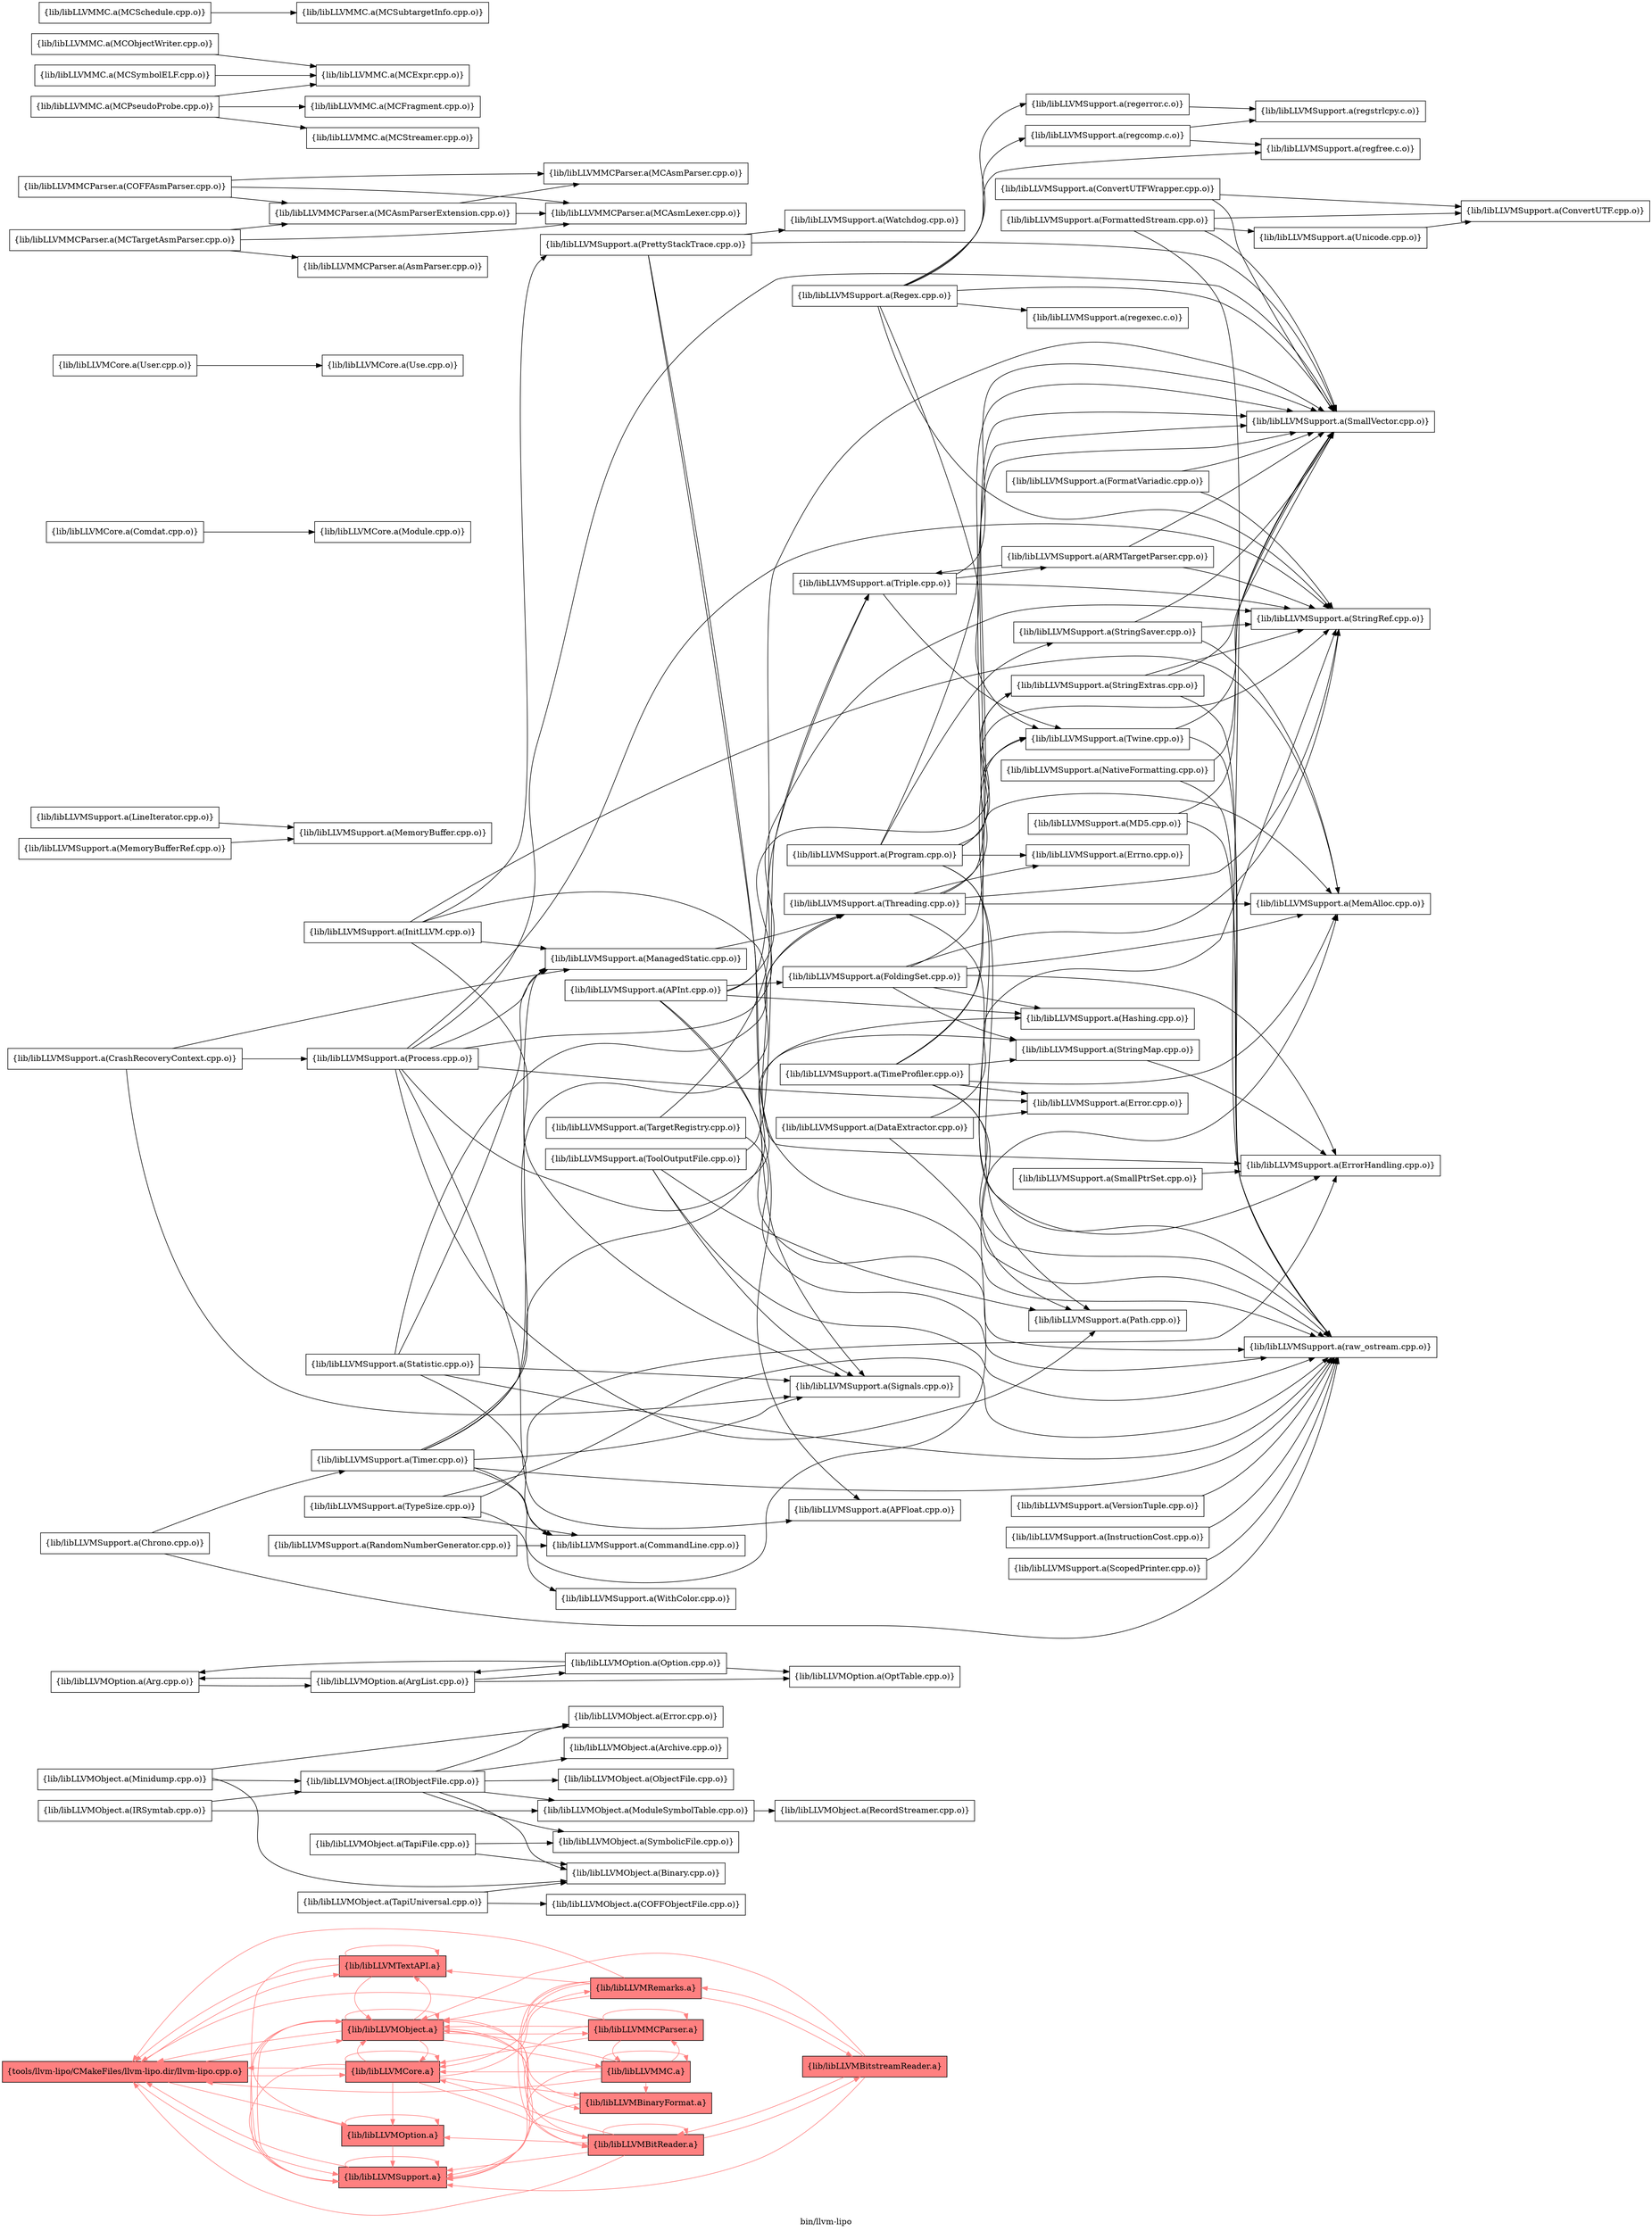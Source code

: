 digraph "bin/llvm-lipo" {
	label="bin/llvm-lipo";
	rankdir="LR"
	{ rank=same; Node0x564b1e9d4538;  }
	{ rank=same; Node0x564b1e9d93f8; Node0x564b1e9d8f48; Node0x564b1e9d9e98; Node0x564b1e9d9948; Node0x564b1e9da7f8;  }
	{ rank=same; Node0x564b1e9da488; Node0x564b1e9d4588; Node0x564b1e9d5c58; Node0x564b1e9d63d8; Node0x564b1e9d5938;  }

	Node0x564b1e9d4538 [shape=record,shape=box,style=filled,fillcolor="1.000000 0.5 1",group=1,label="{tools/llvm-lipo/CMakeFiles/llvm-lipo.dir/llvm-lipo.cpp.o}"];
	Node0x564b1e9d4538 -> Node0x564b1e9d93f8[color="1.000000 0.5 1"];
	Node0x564b1e9d4538 -> Node0x564b1e9d8f48[color="1.000000 0.5 1"];
	Node0x564b1e9d4538 -> Node0x564b1e9d9e98[color="1.000000 0.5 1"];
	Node0x564b1e9d4538 -> Node0x564b1e9d9948[color="1.000000 0.5 1"];
	Node0x564b1e9d4538 -> Node0x564b1e9da7f8[color="1.000000 0.5 1"];
	Node0x564b1e9d93f8 [shape=record,shape=box,style=filled,fillcolor="1.000000 0.5 1",group=1,label="{lib/libLLVMObject.a}"];
	Node0x564b1e9d93f8 -> Node0x564b1e9d4538[color="1.000000 0.5 1"];
	Node0x564b1e9d93f8 -> Node0x564b1e9d93f8[color="1.000000 0.5 1"];
	Node0x564b1e9d93f8 -> Node0x564b1e9d9e98[color="1.000000 0.5 1"];
	Node0x564b1e9d93f8 -> Node0x564b1e9da488[color="1.000000 0.5 1"];
	Node0x564b1e9d93f8 -> Node0x564b1e9d4588[color="1.000000 0.5 1"];
	Node0x564b1e9d93f8 -> Node0x564b1e9da7f8[color="1.000000 0.5 1"];
	Node0x564b1e9d93f8 -> Node0x564b1e9d5c58[color="1.000000 0.5 1"];
	Node0x564b1e9d93f8 -> Node0x564b1e9d63d8[color="1.000000 0.5 1"];
	Node0x564b1e9d93f8 -> Node0x564b1e9d9948[color="1.000000 0.5 1"];
	Node0x564b1e9d8f48 [shape=record,shape=box,style=filled,fillcolor="1.000000 0.5 1",group=1,label="{lib/libLLVMOption.a}"];
	Node0x564b1e9d8f48 -> Node0x564b1e9d9e98[color="1.000000 0.5 1"];
	Node0x564b1e9d8f48 -> Node0x564b1e9d93f8[color="1.000000 0.5 1"];
	Node0x564b1e9d8f48 -> Node0x564b1e9d8f48[color="1.000000 0.5 1"];
	Node0x564b1e9d9e98 [shape=record,shape=box,style=filled,fillcolor="1.000000 0.5 1",group=1,label="{lib/libLLVMSupport.a}"];
	Node0x564b1e9d9e98 -> Node0x564b1e9d93f8[color="1.000000 0.5 1"];
	Node0x564b1e9d9e98 -> Node0x564b1e9d9e98[color="1.000000 0.5 1"];
	Node0x564b1e9d9e98 -> Node0x564b1e9d4538[color="1.000000 0.5 1"];
	Node0x564b1e9d9948 [shape=record,shape=box,style=filled,fillcolor="1.000000 0.5 1",group=1,label="{lib/libLLVMTextAPI.a}"];
	Node0x564b1e9d9948 -> Node0x564b1e9d9e98[color="1.000000 0.5 1"];
	Node0x564b1e9d9948 -> Node0x564b1e9d9948[color="1.000000 0.5 1"];
	Node0x564b1e9d9948 -> Node0x564b1e9d4538[color="1.000000 0.5 1"];
	Node0x564b1e9d9948 -> Node0x564b1e9d93f8[color="1.000000 0.5 1"];
	Node0x564b1e9da7f8 [shape=record,shape=box,style=filled,fillcolor="1.000000 0.5 1",group=1,label="{lib/libLLVMCore.a}"];
	Node0x564b1e9da7f8 -> Node0x564b1e9d93f8[color="1.000000 0.5 1"];
	Node0x564b1e9da7f8 -> Node0x564b1e9d9e98[color="1.000000 0.5 1"];
	Node0x564b1e9da7f8 -> Node0x564b1e9da7f8[color="1.000000 0.5 1"];
	Node0x564b1e9da7f8 -> Node0x564b1e9d4538[color="1.000000 0.5 1"];
	Node0x564b1e9da7f8 -> Node0x564b1e9da488[color="1.000000 0.5 1"];
	Node0x564b1e9da7f8 -> Node0x564b1e9d5938[color="1.000000 0.5 1"];
	Node0x564b1e9da7f8 -> Node0x564b1e9d8f48[color="1.000000 0.5 1"];
	Node0x564b1e9da7f8 -> Node0x564b1e9d5c58[color="1.000000 0.5 1"];
	Node0x564b1e9da488 [shape=record,shape=box,style=filled,fillcolor="1.000000 0.5 1",group=1,label="{lib/libLLVMBinaryFormat.a}"];
	Node0x564b1e9da488 -> Node0x564b1e9d93f8[color="1.000000 0.5 1"];
	Node0x564b1e9da488 -> Node0x564b1e9d9e98[color="1.000000 0.5 1"];
	Node0x564b1e9d4588 [shape=record,shape=box,style=filled,fillcolor="1.000000 0.5 1",group=1,label="{lib/libLLVMMC.a}"];
	Node0x564b1e9d4588 -> Node0x564b1e9d93f8[color="1.000000 0.5 1"];
	Node0x564b1e9d4588 -> Node0x564b1e9d9e98[color="1.000000 0.5 1"];
	Node0x564b1e9d4588 -> Node0x564b1e9da7f8[color="1.000000 0.5 1"];
	Node0x564b1e9d4588 -> Node0x564b1e9d4588[color="1.000000 0.5 1"];
	Node0x564b1e9d4588 -> Node0x564b1e9d4538[color="1.000000 0.5 1"];
	Node0x564b1e9d4588 -> Node0x564b1e9da488[color="1.000000 0.5 1"];
	Node0x564b1e9d4588 -> Node0x564b1e9d63d8[color="1.000000 0.5 1"];
	Node0x564b1e9da758 [shape=record,shape=box,group=0,label="{lib/libLLVMObject.a(IRObjectFile.cpp.o)}"];
	Node0x564b1e9da758 -> Node0x564b1e9d9808;
	Node0x564b1e9da758 -> Node0x564b1e9d9fd8;
	Node0x564b1e9da758 -> Node0x564b1e9da7a8;
	Node0x564b1e9da758 -> Node0x564b1e9d67e8;
	Node0x564b1e9da758 -> Node0x564b1e9d8908;
	Node0x564b1e9da758 -> Node0x564b1e9d6248;
	Node0x564b1e9d9808 [shape=record,shape=box,group=0,label="{lib/libLLVMObject.a(Binary.cpp.o)}"];
	Node0x564b1e9d9fd8 [shape=record,shape=box,group=0,label="{lib/libLLVMObject.a(Archive.cpp.o)}"];
	Node0x564b1e9da7a8 [shape=record,shape=box,group=0,label="{lib/libLLVMObject.a(Error.cpp.o)}"];
	Node0x564b1e9d67e8 [shape=record,shape=box,group=0,label="{lib/libLLVMObject.a(ModuleSymbolTable.cpp.o)}"];
	Node0x564b1e9d67e8 -> Node0x564b1e9d5bb8;
	Node0x564b1e9d8908 [shape=record,shape=box,group=0,label="{lib/libLLVMObject.a(ObjectFile.cpp.o)}"];
	Node0x564b1e9d6248 [shape=record,shape=box,group=0,label="{lib/libLLVMObject.a(SymbolicFile.cpp.o)}"];
	Node0x564b1e9d5c58 [shape=record,shape=box,style=filled,fillcolor="1.000000 0.5 1",group=1,label="{lib/libLLVMBitReader.a}"];
	Node0x564b1e9d5c58 -> Node0x564b1e9d4538[color="1.000000 0.5 1"];
	Node0x564b1e9d5c58 -> Node0x564b1e9d93f8[color="1.000000 0.5 1"];
	Node0x564b1e9d5c58 -> Node0x564b1e9d8f48[color="1.000000 0.5 1"];
	Node0x564b1e9d5c58 -> Node0x564b1e9d9e98[color="1.000000 0.5 1"];
	Node0x564b1e9d5c58 -> Node0x564b1e9da7f8[color="1.000000 0.5 1"];
	Node0x564b1e9d5c58 -> Node0x564b1e9d5c58[color="1.000000 0.5 1"];
	Node0x564b1e9d5c58 -> Node0x564b1e9d5de8[color="1.000000 0.5 1"];
	Node0x564b1e9d77d8 [shape=record,shape=box,group=0,label="{lib/libLLVMObject.a(IRSymtab.cpp.o)}"];
	Node0x564b1e9d77d8 -> Node0x564b1e9da758;
	Node0x564b1e9d77d8 -> Node0x564b1e9d67e8;
	Node0x564b1e9d7008 [shape=record,shape=box,group=0,label="{lib/libLLVMObject.a(Minidump.cpp.o)}"];
	Node0x564b1e9d7008 -> Node0x564b1e9d9808;
	Node0x564b1e9d7008 -> Node0x564b1e9da7a8;
	Node0x564b1e9d7008 -> Node0x564b1e9da758;
	Node0x564b1e9d5bb8 [shape=record,shape=box,group=0,label="{lib/libLLVMObject.a(RecordStreamer.cpp.o)}"];
	Node0x564b1e9d63d8 [shape=record,shape=box,style=filled,fillcolor="1.000000 0.5 1",group=1,label="{lib/libLLVMMCParser.a}"];
	Node0x564b1e9d63d8 -> Node0x564b1e9d4538[color="1.000000 0.5 1"];
	Node0x564b1e9d63d8 -> Node0x564b1e9d93f8[color="1.000000 0.5 1"];
	Node0x564b1e9d63d8 -> Node0x564b1e9d9e98[color="1.000000 0.5 1"];
	Node0x564b1e9d63d8 -> Node0x564b1e9d63d8[color="1.000000 0.5 1"];
	Node0x564b1e9d63d8 -> Node0x564b1e9d4588[color="1.000000 0.5 1"];
	Node0x564b1e9d63d8 -> Node0x564b1e9da7f8[color="1.000000 0.5 1"];
	Node0x564b1e9d4128 [shape=record,shape=box,group=0,label="{lib/libLLVMObject.a(TapiUniversal.cpp.o)}"];
	Node0x564b1e9d4128 -> Node0x564b1e9d9808;
	Node0x564b1e9d4128 -> Node0x564b1e9d5438;
	Node0x564b1e9d5438 [shape=record,shape=box,group=0,label="{lib/libLLVMObject.a(COFFObjectFile.cpp.o)}"];
	Node0x564b1e9d6e78 [shape=record,shape=box,group=0,label="{lib/libLLVMObject.a(TapiFile.cpp.o)}"];
	Node0x564b1e9d6e78 -> Node0x564b1e9d9808;
	Node0x564b1e9d6e78 -> Node0x564b1e9d6248;
	Node0x564b1e9d41c8 [shape=record,shape=box,group=0,label="{lib/libLLVMOption.a(Arg.cpp.o)}"];
	Node0x564b1e9d41c8 -> Node0x564b1e9d35e8;
	Node0x564b1e9d35e8 [shape=record,shape=box,group=0,label="{lib/libLLVMOption.a(ArgList.cpp.o)}"];
	Node0x564b1e9d35e8 -> Node0x564b1e9d41c8;
	Node0x564b1e9d35e8 -> Node0x564b1e9d3a98;
	Node0x564b1e9d35e8 -> Node0x564b1e9d2e18;
	Node0x564b1e9d3a98 [shape=record,shape=box,group=0,label="{lib/libLLVMOption.a(Option.cpp.o)}"];
	Node0x564b1e9d3a98 -> Node0x564b1e9d41c8;
	Node0x564b1e9d3a98 -> Node0x564b1e9d35e8;
	Node0x564b1e9d3a98 -> Node0x564b1e9d2e18;
	Node0x564b1e9d2e18 [shape=record,shape=box,group=0,label="{lib/libLLVMOption.a(OptTable.cpp.o)}"];
	Node0x564b1e9d6ab8 [shape=record,shape=box,group=0,label="{lib/libLLVMSupport.a(ConvertUTFWrapper.cpp.o)}"];
	Node0x564b1e9d6ab8 -> Node0x564b1e9d6838;
	Node0x564b1e9d6ab8 -> Node0x564b1e9daac8;
	Node0x564b1e9d6838 [shape=record,shape=box,group=0,label="{lib/libLLVMSupport.a(ConvertUTF.cpp.o)}"];
	Node0x564b1e9daac8 [shape=record,shape=box,group=0,label="{lib/libLLVMSupport.a(SmallVector.cpp.o)}"];
	Node0x564b1e9d6ec8 [shape=record,shape=box,group=0,label="{lib/libLLVMSupport.a(DataExtractor.cpp.o)}"];
	Node0x564b1e9d6ec8 -> Node0x564b1e9d8598;
	Node0x564b1e9d6ec8 -> Node0x564b1e9d8db8;
	Node0x564b1e9d6ec8 -> Node0x564b1e9da668;
	Node0x564b1e9d8598 [shape=record,shape=box,group=0,label="{lib/libLLVMSupport.a(Error.cpp.o)}"];
	Node0x564b1e9d8db8 [shape=record,shape=box,group=0,label="{lib/libLLVMSupport.a(StringRef.cpp.o)}"];
	Node0x564b1e9da668 [shape=record,shape=box,group=0,label="{lib/libLLVMSupport.a(raw_ostream.cpp.o)}"];
	Node0x564b1e9d58e8 [shape=record,shape=box,group=0,label="{lib/libLLVMSupport.a(FormatVariadic.cpp.o)}"];
	Node0x564b1e9d58e8 -> Node0x564b1e9daac8;
	Node0x564b1e9d58e8 -> Node0x564b1e9d8db8;
	Node0x564b1e9d6108 [shape=record,shape=box,group=0,label="{lib/libLLVMSupport.a(InitLLVM.cpp.o)}"];
	Node0x564b1e9d6108 -> Node0x564b1e9d4178;
	Node0x564b1e9d6108 -> Node0x564b1e9d6428;
	Node0x564b1e9d6108 -> Node0x564b1e9d6b58;
	Node0x564b1e9d6108 -> Node0x564b1e9d86d8;
	Node0x564b1e9d6108 -> Node0x564b1e9d39f8;
	Node0x564b1e9d4178 [shape=record,shape=box,group=0,label="{lib/libLLVMSupport.a(ErrorHandling.cpp.o)}"];
	Node0x564b1e9d6428 [shape=record,shape=box,group=0,label="{lib/libLLVMSupport.a(ManagedStatic.cpp.o)}"];
	Node0x564b1e9d6428 -> Node0x564b1e9d68d8;
	Node0x564b1e9d6b58 [shape=record,shape=box,group=0,label="{lib/libLLVMSupport.a(MemAlloc.cpp.o)}"];
	Node0x564b1e9d86d8 [shape=record,shape=box,group=0,label="{lib/libLLVMSupport.a(PrettyStackTrace.cpp.o)}"];
	Node0x564b1e9d86d8 -> Node0x564b1e9daac8;
	Node0x564b1e9d86d8 -> Node0x564b1e9da668;
	Node0x564b1e9d86d8 -> Node0x564b1e9d39f8;
	Node0x564b1e9d86d8 -> Node0x564b1e9d76e8;
	Node0x564b1e9d39f8 [shape=record,shape=box,group=0,label="{lib/libLLVMSupport.a(Signals.cpp.o)}"];
	Node0x564b1e9d68d8 [shape=record,shape=box,group=0,label="{lib/libLLVMSupport.a(Threading.cpp.o)}"];
	Node0x564b1e9d68d8 -> Node0x564b1e9d4178;
	Node0x564b1e9d68d8 -> Node0x564b1e9d6b58;
	Node0x564b1e9d68d8 -> Node0x564b1e9daac8;
	Node0x564b1e9d68d8 -> Node0x564b1e9d8db8;
	Node0x564b1e9d68d8 -> Node0x564b1e9d7b48;
	Node0x564b1e9d68d8 -> Node0x564b1e9d2878;
	Node0x564b1e9d7a58 [shape=record,shape=box,group=0,label="{lib/libLLVMSupport.a(NativeFormatting.cpp.o)}"];
	Node0x564b1e9d7a58 -> Node0x564b1e9daac8;
	Node0x564b1e9d7a58 -> Node0x564b1e9da668;
	Node0x564b1e9d76e8 [shape=record,shape=box,group=0,label="{lib/libLLVMSupport.a(Watchdog.cpp.o)}"];
	Node0x564b1e9d6c98 [shape=record,shape=box,group=0,label="{lib/libLLVMSupport.a(ScopedPrinter.cpp.o)}"];
	Node0x564b1e9d6c98 -> Node0x564b1e9da668;
	Node0x564b1e9d69c8 [shape=record,shape=box,group=0,label="{lib/libLLVMSupport.a(SmallPtrSet.cpp.o)}"];
	Node0x564b1e9d69c8 -> Node0x564b1e9d4178;
	Node0x564b1e9d9bc8 [shape=record,shape=box,group=0,label="{lib/libLLVMSupport.a(StringMap.cpp.o)}"];
	Node0x564b1e9d9bc8 -> Node0x564b1e9d4178;
	Node0x564b1e9d9a38 [shape=record,shape=box,group=0,label="{lib/libLLVMSupport.a(StringSaver.cpp.o)}"];
	Node0x564b1e9d9a38 -> Node0x564b1e9d6b58;
	Node0x564b1e9d9a38 -> Node0x564b1e9daac8;
	Node0x564b1e9d9a38 -> Node0x564b1e9d8db8;
	Node0x564b1e9d2ff8 [shape=record,shape=box,group=0,label="{lib/libLLVMSupport.a(APInt.cpp.o)}"];
	Node0x564b1e9d2ff8 -> Node0x564b1e9daac8;
	Node0x564b1e9d2ff8 -> Node0x564b1e9d8db8;
	Node0x564b1e9d2ff8 -> Node0x564b1e9d3778;
	Node0x564b1e9d2ff8 -> Node0x564b1e9d2c88;
	Node0x564b1e9d2ff8 -> Node0x564b1e9d65b8;
	Node0x564b1e9d2ff8 -> Node0x564b1e9da668;
	Node0x564b1e9d3778 [shape=record,shape=box,group=0,label="{lib/libLLVMSupport.a(APFloat.cpp.o)}"];
	Node0x564b1e9d2c88 [shape=record,shape=box,group=0,label="{lib/libLLVMSupport.a(FoldingSet.cpp.o)}"];
	Node0x564b1e9d2c88 -> Node0x564b1e9d4178;
	Node0x564b1e9d2c88 -> Node0x564b1e9d6b58;
	Node0x564b1e9d2c88 -> Node0x564b1e9daac8;
	Node0x564b1e9d2c88 -> Node0x564b1e9d9bc8;
	Node0x564b1e9d2c88 -> Node0x564b1e9d8db8;
	Node0x564b1e9d2c88 -> Node0x564b1e9d65b8;
	Node0x564b1e9d65b8 [shape=record,shape=box,group=0,label="{lib/libLLVMSupport.a(Hashing.cpp.o)}"];
	Node0x564b1e9d6c48 [shape=record,shape=box,group=0,label="{lib/libLLVMSupport.a(Triple.cpp.o)}"];
	Node0x564b1e9d6c48 -> Node0x564b1e9daac8;
	Node0x564b1e9d6c48 -> Node0x564b1e9d8db8;
	Node0x564b1e9d6c48 -> Node0x564b1e9d8728;
	Node0x564b1e9d6c48 -> Node0x564b1e9d7b48;
	Node0x564b1e9d8728 [shape=record,shape=box,group=0,label="{lib/libLLVMSupport.a(ARMTargetParser.cpp.o)}"];
	Node0x564b1e9d8728 -> Node0x564b1e9daac8;
	Node0x564b1e9d8728 -> Node0x564b1e9d8db8;
	Node0x564b1e9d8728 -> Node0x564b1e9d6c48;
	Node0x564b1e9d7b48 [shape=record,shape=box,group=0,label="{lib/libLLVMSupport.a(Twine.cpp.o)}"];
	Node0x564b1e9d7b48 -> Node0x564b1e9daac8;
	Node0x564b1e9d7b48 -> Node0x564b1e9da668;
	Node0x564b1e9d9768 [shape=record,shape=box,group=0,label="{lib/libLLVMSupport.a(TypeSize.cpp.o)}"];
	Node0x564b1e9d9768 -> Node0x564b1e9d5a78;
	Node0x564b1e9d9768 -> Node0x564b1e9d4178;
	Node0x564b1e9d9768 -> Node0x564b1e9d8f98;
	Node0x564b1e9d9768 -> Node0x564b1e9da668;
	Node0x564b1e9d5a78 [shape=record,shape=box,group=0,label="{lib/libLLVMSupport.a(CommandLine.cpp.o)}"];
	Node0x564b1e9d8f98 [shape=record,shape=box,group=0,label="{lib/libLLVMSupport.a(WithColor.cpp.o)}"];
	Node0x564b1e9db248 [shape=record,shape=box,group=0,label="{lib/libLLVMSupport.a(Unicode.cpp.o)}"];
	Node0x564b1e9db248 -> Node0x564b1e9d6838;
	Node0x564b1e9d6158 [shape=record,shape=box,group=0,label="{lib/libLLVMSupport.a(MD5.cpp.o)}"];
	Node0x564b1e9d6158 -> Node0x564b1e9daac8;
	Node0x564b1e9d6158 -> Node0x564b1e9da668;
	Node0x564b1e9d5ca8 [shape=record,shape=box,group=0,label="{lib/libLLVMSupport.a(Process.cpp.o)}"];
	Node0x564b1e9d5ca8 -> Node0x564b1e9d8598;
	Node0x564b1e9d5ca8 -> Node0x564b1e9d6428;
	Node0x564b1e9d5ca8 -> Node0x564b1e9daac8;
	Node0x564b1e9d5ca8 -> Node0x564b1e9d8db8;
	Node0x564b1e9d5ca8 -> Node0x564b1e9d3778;
	Node0x564b1e9d5ca8 -> Node0x564b1e9d65b8;
	Node0x564b1e9d5ca8 -> Node0x564b1e9d59d8;
	Node0x564b1e9d5ca8 -> Node0x564b1e9d26e8;
	Node0x564b1e9d59d8 [shape=record,shape=box,group=0,label="{lib/libLLVMSupport.a(Path.cpp.o)}"];
	Node0x564b1e9d26e8 [shape=record,shape=box,group=0,label="{lib/libLLVMSupport.a(StringExtras.cpp.o)}"];
	Node0x564b1e9d26e8 -> Node0x564b1e9daac8;
	Node0x564b1e9d26e8 -> Node0x564b1e9d8db8;
	Node0x564b1e9d26e8 -> Node0x564b1e9da668;
	Node0x564b1e9d1608 [shape=record,shape=box,group=0,label="{lib/libLLVMSupport.a(CrashRecoveryContext.cpp.o)}"];
	Node0x564b1e9d1608 -> Node0x564b1e9d6428;
	Node0x564b1e9d1608 -> Node0x564b1e9d5ca8;
	Node0x564b1e9d1608 -> Node0x564b1e9d39f8;
	Node0x564b1e9d2f08 [shape=record,shape=box,group=0,label="{lib/libLLVMSupport.a(Program.cpp.o)}"];
	Node0x564b1e9d2f08 -> Node0x564b1e9d6b58;
	Node0x564b1e9d2f08 -> Node0x564b1e9daac8;
	Node0x564b1e9d2f08 -> Node0x564b1e9d9a38;
	Node0x564b1e9d2f08 -> Node0x564b1e9d8db8;
	Node0x564b1e9d2f08 -> Node0x564b1e9da668;
	Node0x564b1e9d2f08 -> Node0x564b1e9d59d8;
	Node0x564b1e9d2f08 -> Node0x564b1e9d26e8;
	Node0x564b1e9d2f08 -> Node0x564b1e9d2878;
	Node0x564b1e9d2878 [shape=record,shape=box,group=0,label="{lib/libLLVMSupport.a(Errno.cpp.o)}"];
	Node0x564b1e9d9538 [shape=record,shape=box,group=0,label="{lib/libLLVMSupport.a(TargetRegistry.cpp.o)}"];
	Node0x564b1e9d9538 -> Node0x564b1e9d6c48;
	Node0x564b1e9d9538 -> Node0x564b1e9da668;
	Node0x564b1e9d9c18 [shape=record,shape=box,group=0,label="{lib/libLLVMSupport.a(LineIterator.cpp.o)}"];
	Node0x564b1e9d9c18 -> Node0x564b1e9d7828;
	Node0x564b1e9d7828 [shape=record,shape=box,group=0,label="{lib/libLLVMSupport.a(MemoryBuffer.cpp.o)}"];
	Node0x564b1e9da898 [shape=record,shape=box,group=0,label="{lib/libLLVMSupport.a(VersionTuple.cpp.o)}"];
	Node0x564b1e9da898 -> Node0x564b1e9da668;
	Node0x564b1e9d25f8 [shape=record,shape=box,group=0,label="{lib/libLLVMCore.a(Comdat.cpp.o)}"];
	Node0x564b1e9d25f8 -> Node0x564b1e9d70f8;
	Node0x564b1e9d70f8 [shape=record,shape=box,group=0,label="{lib/libLLVMCore.a(Module.cpp.o)}"];
	Node0x564b1e9d4038 [shape=record,shape=box,group=0,label="{lib/libLLVMSupport.a(FormattedStream.cpp.o)}"];
	Node0x564b1e9d4038 -> Node0x564b1e9d6838;
	Node0x564b1e9d4038 -> Node0x564b1e9daac8;
	Node0x564b1e9d4038 -> Node0x564b1e9db248;
	Node0x564b1e9d4038 -> Node0x564b1e9da668;
	Node0x564b1e9d7198 [shape=record,shape=box,group=0,label="{lib/libLLVMSupport.a(Regex.cpp.o)}"];
	Node0x564b1e9d7198 -> Node0x564b1e9daac8;
	Node0x564b1e9d7198 -> Node0x564b1e9d8db8;
	Node0x564b1e9d7198 -> Node0x564b1e9d7b48;
	Node0x564b1e9d7198 -> Node0x564b1e9d2198;
	Node0x564b1e9d7198 -> Node0x564b1e9d3ae8;
	Node0x564b1e9d7198 -> Node0x564b1e9d32c8;
	Node0x564b1e9d7198 -> Node0x564b1e9d2e68;
	Node0x564b1e9d2198 [shape=record,shape=box,group=0,label="{lib/libLLVMSupport.a(regcomp.c.o)}"];
	Node0x564b1e9d2198 -> Node0x564b1e9d1a18;
	Node0x564b1e9d2198 -> Node0x564b1e9d3ae8;
	Node0x564b1e9d3ae8 [shape=record,shape=box,group=0,label="{lib/libLLVMSupport.a(regfree.c.o)}"];
	Node0x564b1e9d32c8 [shape=record,shape=box,group=0,label="{lib/libLLVMSupport.a(regerror.c.o)}"];
	Node0x564b1e9d32c8 -> Node0x564b1e9d1a18;
	Node0x564b1e9d2e68 [shape=record,shape=box,group=0,label="{lib/libLLVMSupport.a(regexec.c.o)}"];
	Node0x564b1e9d1a18 [shape=record,shape=box,group=0,label="{lib/libLLVMSupport.a(regstrlcpy.c.o)}"];
	Node0x564b1e9d40d8 [shape=record,shape=box,group=0,label="{lib/libLLVMSupport.a(InstructionCost.cpp.o)}"];
	Node0x564b1e9d40d8 -> Node0x564b1e9da668;
	Node0x564b1e9d5938 [shape=record,shape=box,style=filled,fillcolor="1.000000 0.5 1",group=1,label="{lib/libLLVMRemarks.a}"];
	Node0x564b1e9d5938 -> Node0x564b1e9d9e98[color="1.000000 0.5 1"];
	Node0x564b1e9d5938 -> Node0x564b1e9d5c58[color="1.000000 0.5 1"];
	Node0x564b1e9d5938 -> Node0x564b1e9d93f8[color="1.000000 0.5 1"];
	Node0x564b1e9d5938 -> Node0x564b1e9da7f8[color="1.000000 0.5 1"];
	Node0x564b1e9d5938 -> Node0x564b1e9d4538[color="1.000000 0.5 1"];
	Node0x564b1e9d5938 -> Node0x564b1e9d5de8[color="1.000000 0.5 1"];
	Node0x564b1e9d5938 -> Node0x564b1e9d9948[color="1.000000 0.5 1"];
	Node0x564b1e9d7c88 [shape=record,shape=box,group=0,label="{lib/libLLVMSupport.a(ToolOutputFile.cpp.o)}"];
	Node0x564b1e9d7c88 -> Node0x564b1e9d6c48;
	Node0x564b1e9d7c88 -> Node0x564b1e9da668;
	Node0x564b1e9d7c88 -> Node0x564b1e9d59d8;
	Node0x564b1e9d7c88 -> Node0x564b1e9d39f8;
	Node0x564b1e9da1b8 [shape=record,shape=box,group=0,label="{lib/libLLVMSupport.a(RandomNumberGenerator.cpp.o)}"];
	Node0x564b1e9da1b8 -> Node0x564b1e9d5a78;
	Node0x564b1e9d51b8 [shape=record,shape=box,group=0,label="{lib/libLLVMSupport.a(Statistic.cpp.o)}"];
	Node0x564b1e9d51b8 -> Node0x564b1e9d5a78;
	Node0x564b1e9d51b8 -> Node0x564b1e9d6428;
	Node0x564b1e9d51b8 -> Node0x564b1e9da668;
	Node0x564b1e9d51b8 -> Node0x564b1e9d39f8;
	Node0x564b1e9d51b8 -> Node0x564b1e9d68d8;
	Node0x564b1e9d48f8 [shape=record,shape=box,group=0,label="{lib/libLLVMSupport.a(Timer.cpp.o)}"];
	Node0x564b1e9d48f8 -> Node0x564b1e9d5a78;
	Node0x564b1e9d48f8 -> Node0x564b1e9d6428;
	Node0x564b1e9d48f8 -> Node0x564b1e9d6b58;
	Node0x564b1e9d48f8 -> Node0x564b1e9d9bc8;
	Node0x564b1e9d48f8 -> Node0x564b1e9da668;
	Node0x564b1e9d48f8 -> Node0x564b1e9d39f8;
	Node0x564b1e9d48f8 -> Node0x564b1e9d68d8;
	Node0x564b1e9d1798 [shape=record,shape=box,group=0,label="{lib/libLLVMCore.a(User.cpp.o)}"];
	Node0x564b1e9d1798 -> Node0x564b1e9d17e8;
	Node0x564b1e9d17e8 [shape=record,shape=box,group=0,label="{lib/libLLVMCore.a(Use.cpp.o)}"];
	Node0x564b1e9d5de8 [shape=record,shape=box,style=filled,fillcolor="1.000000 0.5 1",group=1,label="{lib/libLLVMBitstreamReader.a}"];
	Node0x564b1e9d5de8 -> Node0x564b1e9d93f8[color="1.000000 0.5 1"];
	Node0x564b1e9d5de8 -> Node0x564b1e9d9e98[color="1.000000 0.5 1"];
	Node0x564b1e9d5de8 -> Node0x564b1e9d5c58[color="1.000000 0.5 1"];
	Node0x564b1e9d5de8 -> Node0x564b1e9d5938[color="1.000000 0.5 1"];
	Node0x564b1e9d7be8 [shape=record,shape=box,group=0,label="{lib/libLLVMSupport.a(TimeProfiler.cpp.o)}"];
	Node0x564b1e9d7be8 -> Node0x564b1e9d8598;
	Node0x564b1e9d7be8 -> Node0x564b1e9d6b58;
	Node0x564b1e9d7be8 -> Node0x564b1e9daac8;
	Node0x564b1e9d7be8 -> Node0x564b1e9d9bc8;
	Node0x564b1e9d7be8 -> Node0x564b1e9d7b48;
	Node0x564b1e9d7be8 -> Node0x564b1e9da668;
	Node0x564b1e9d7be8 -> Node0x564b1e9d59d8;
	Node0x564b1e9dafc8 [shape=record,shape=box,group=0,label="{lib/libLLVMSupport.a(Chrono.cpp.o)}"];
	Node0x564b1e9dafc8 -> Node0x564b1e9da668;
	Node0x564b1e9dafc8 -> Node0x564b1e9d48f8;
	Node0x564b1e9d62e8 [shape=record,shape=box,group=0,label="{lib/libLLVMSupport.a(MemoryBufferRef.cpp.o)}"];
	Node0x564b1e9d62e8 -> Node0x564b1e9d7828;
	Node0x564b1e9d7878 [shape=record,shape=box,group=0,label="{lib/libLLVMMCParser.a(COFFAsmParser.cpp.o)}"];
	Node0x564b1e9d7878 -> Node0x564b1e9d7738;
	Node0x564b1e9d7878 -> Node0x564b1e9d7058;
	Node0x564b1e9d7878 -> Node0x564b1e9d5f28;
	Node0x564b1e9d7738 [shape=record,shape=box,group=0,label="{lib/libLLVMMCParser.a(MCAsmLexer.cpp.o)}"];
	Node0x564b1e9d7058 [shape=record,shape=box,group=0,label="{lib/libLLVMMCParser.a(MCAsmParser.cpp.o)}"];
	Node0x564b1e9d5f28 [shape=record,shape=box,group=0,label="{lib/libLLVMMCParser.a(MCAsmParserExtension.cpp.o)}"];
	Node0x564b1e9d5f28 -> Node0x564b1e9d7738;
	Node0x564b1e9d5f28 -> Node0x564b1e9d7058;
	Node0x564b1e9d92b8 [shape=record,shape=box,group=0,label="{lib/libLLVMMCParser.a(MCTargetAsmParser.cpp.o)}"];
	Node0x564b1e9d92b8 -> Node0x564b1e9d9c68;
	Node0x564b1e9d92b8 -> Node0x564b1e9d7738;
	Node0x564b1e9d92b8 -> Node0x564b1e9d5f28;
	Node0x564b1e9d9c68 [shape=record,shape=box,group=0,label="{lib/libLLVMMCParser.a(AsmParser.cpp.o)}"];
	Node0x564b1e9dacf8 [shape=record,shape=box,group=0,label="{lib/libLLVMMC.a(MCObjectWriter.cpp.o)}"];
	Node0x564b1e9dacf8 -> Node0x564b1e9d6658;
	Node0x564b1e9d6658 [shape=record,shape=box,group=0,label="{lib/libLLVMMC.a(MCExpr.cpp.o)}"];
	Node0x564b1e9db108 [shape=record,shape=box,group=0,label="{lib/libLLVMMC.a(MCPseudoProbe.cpp.o)}"];
	Node0x564b1e9db108 -> Node0x564b1e9d6658;
	Node0x564b1e9db108 -> Node0x564b1e9d5c08;
	Node0x564b1e9db108 -> Node0x564b1e9d1e28;
	Node0x564b1e9d5c08 [shape=record,shape=box,group=0,label="{lib/libLLVMMC.a(MCFragment.cpp.o)}"];
	Node0x564b1e9d1e28 [shape=record,shape=box,group=0,label="{lib/libLLVMMC.a(MCStreamer.cpp.o)}"];
	Node0x564b1e9d4c18 [shape=record,shape=box,group=0,label="{lib/libLLVMMC.a(MCSchedule.cpp.o)}"];
	Node0x564b1e9d4c18 -> Node0x564b1e9d5988;
	Node0x564b1e9d5988 [shape=record,shape=box,group=0,label="{lib/libLLVMMC.a(MCSubtargetInfo.cpp.o)}"];
	Node0x564b1e9d5b18 [shape=record,shape=box,group=0,label="{lib/libLLVMMC.a(MCSymbolELF.cpp.o)}"];
	Node0x564b1e9d5b18 -> Node0x564b1e9d6658;
}
